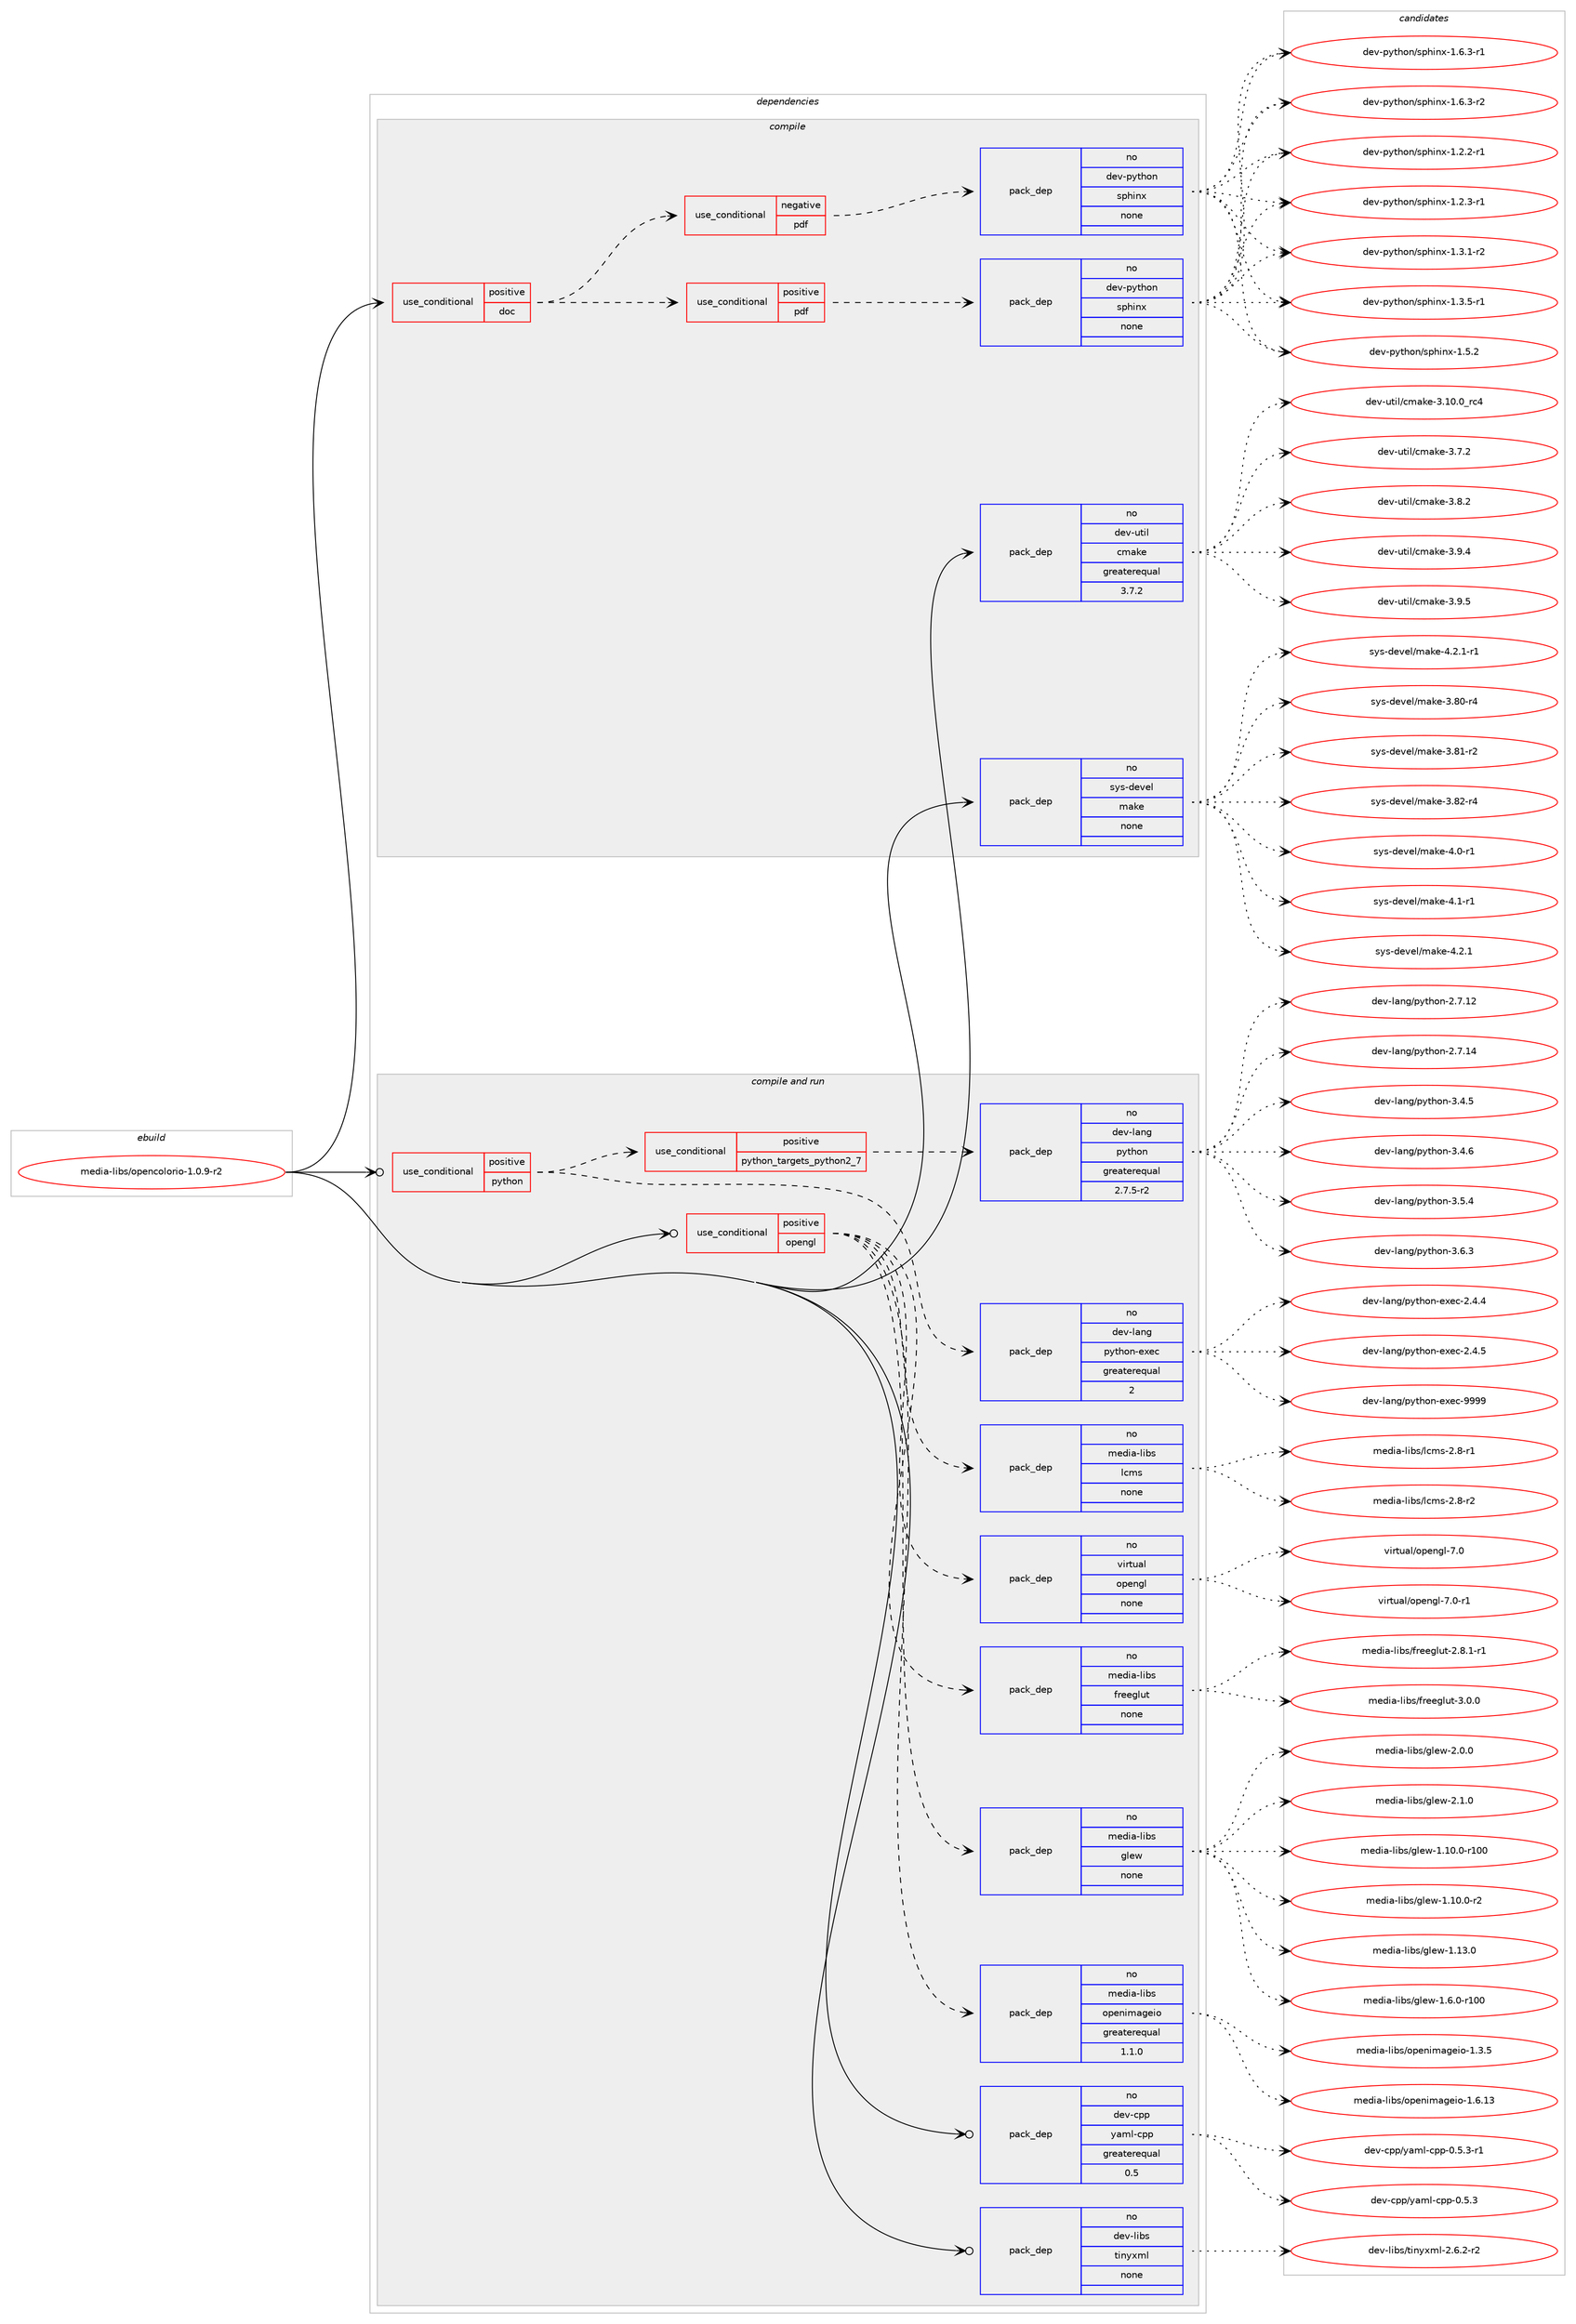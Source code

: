 digraph prolog {

# *************
# Graph options
# *************

newrank=true;
concentrate=true;
compound=true;
graph [rankdir=LR,fontname=Helvetica,fontsize=10,ranksep=1.5];#, ranksep=2.5, nodesep=0.2];
edge  [arrowhead=vee];
node  [fontname=Helvetica,fontsize=10];

# **********
# The ebuild
# **********

subgraph cluster_leftcol {
color=gray;
rank=same;
label=<<i>ebuild</i>>;
id [label="media-libs/opencolorio-1.0.9-r2", color=red, width=4, href="../media-libs/opencolorio-1.0.9-r2.svg"];
}

# ****************
# The dependencies
# ****************

subgraph cluster_midcol {
color=gray;
label=<<i>dependencies</i>>;
subgraph cluster_compile {
fillcolor="#eeeeee";
style=filled;
label=<<i>compile</i>>;
subgraph cond91016 {
dependency368727 [label=<<TABLE BORDER="0" CELLBORDER="1" CELLSPACING="0" CELLPADDING="4"><TR><TD ROWSPAN="3" CELLPADDING="10">use_conditional</TD></TR><TR><TD>positive</TD></TR><TR><TD>doc</TD></TR></TABLE>>, shape=none, color=red];
subgraph cond91017 {
dependency368728 [label=<<TABLE BORDER="0" CELLBORDER="1" CELLSPACING="0" CELLPADDING="4"><TR><TD ROWSPAN="3" CELLPADDING="10">use_conditional</TD></TR><TR><TD>positive</TD></TR><TR><TD>pdf</TD></TR></TABLE>>, shape=none, color=red];
subgraph pack271830 {
dependency368729 [label=<<TABLE BORDER="0" CELLBORDER="1" CELLSPACING="0" CELLPADDING="4" WIDTH="220"><TR><TD ROWSPAN="6" CELLPADDING="30">pack_dep</TD></TR><TR><TD WIDTH="110">no</TD></TR><TR><TD>dev-python</TD></TR><TR><TD>sphinx</TD></TR><TR><TD>none</TD></TR><TR><TD></TD></TR></TABLE>>, shape=none, color=blue];
}
dependency368728:e -> dependency368729:w [weight=20,style="dashed",arrowhead="vee"];
}
dependency368727:e -> dependency368728:w [weight=20,style="dashed",arrowhead="vee"];
subgraph cond91018 {
dependency368730 [label=<<TABLE BORDER="0" CELLBORDER="1" CELLSPACING="0" CELLPADDING="4"><TR><TD ROWSPAN="3" CELLPADDING="10">use_conditional</TD></TR><TR><TD>negative</TD></TR><TR><TD>pdf</TD></TR></TABLE>>, shape=none, color=red];
subgraph pack271831 {
dependency368731 [label=<<TABLE BORDER="0" CELLBORDER="1" CELLSPACING="0" CELLPADDING="4" WIDTH="220"><TR><TD ROWSPAN="6" CELLPADDING="30">pack_dep</TD></TR><TR><TD WIDTH="110">no</TD></TR><TR><TD>dev-python</TD></TR><TR><TD>sphinx</TD></TR><TR><TD>none</TD></TR><TR><TD></TD></TR></TABLE>>, shape=none, color=blue];
}
dependency368730:e -> dependency368731:w [weight=20,style="dashed",arrowhead="vee"];
}
dependency368727:e -> dependency368730:w [weight=20,style="dashed",arrowhead="vee"];
}
id:e -> dependency368727:w [weight=20,style="solid",arrowhead="vee"];
subgraph pack271832 {
dependency368732 [label=<<TABLE BORDER="0" CELLBORDER="1" CELLSPACING="0" CELLPADDING="4" WIDTH="220"><TR><TD ROWSPAN="6" CELLPADDING="30">pack_dep</TD></TR><TR><TD WIDTH="110">no</TD></TR><TR><TD>dev-util</TD></TR><TR><TD>cmake</TD></TR><TR><TD>greaterequal</TD></TR><TR><TD>3.7.2</TD></TR></TABLE>>, shape=none, color=blue];
}
id:e -> dependency368732:w [weight=20,style="solid",arrowhead="vee"];
subgraph pack271833 {
dependency368733 [label=<<TABLE BORDER="0" CELLBORDER="1" CELLSPACING="0" CELLPADDING="4" WIDTH="220"><TR><TD ROWSPAN="6" CELLPADDING="30">pack_dep</TD></TR><TR><TD WIDTH="110">no</TD></TR><TR><TD>sys-devel</TD></TR><TR><TD>make</TD></TR><TR><TD>none</TD></TR><TR><TD></TD></TR></TABLE>>, shape=none, color=blue];
}
id:e -> dependency368733:w [weight=20,style="solid",arrowhead="vee"];
}
subgraph cluster_compileandrun {
fillcolor="#eeeeee";
style=filled;
label=<<i>compile and run</i>>;
subgraph cond91019 {
dependency368734 [label=<<TABLE BORDER="0" CELLBORDER="1" CELLSPACING="0" CELLPADDING="4"><TR><TD ROWSPAN="3" CELLPADDING="10">use_conditional</TD></TR><TR><TD>positive</TD></TR><TR><TD>opengl</TD></TR></TABLE>>, shape=none, color=red];
subgraph pack271834 {
dependency368735 [label=<<TABLE BORDER="0" CELLBORDER="1" CELLSPACING="0" CELLPADDING="4" WIDTH="220"><TR><TD ROWSPAN="6" CELLPADDING="30">pack_dep</TD></TR><TR><TD WIDTH="110">no</TD></TR><TR><TD>media-libs</TD></TR><TR><TD>lcms</TD></TR><TR><TD>none</TD></TR><TR><TD></TD></TR></TABLE>>, shape=none, color=blue];
}
dependency368734:e -> dependency368735:w [weight=20,style="dashed",arrowhead="vee"];
subgraph pack271835 {
dependency368736 [label=<<TABLE BORDER="0" CELLBORDER="1" CELLSPACING="0" CELLPADDING="4" WIDTH="220"><TR><TD ROWSPAN="6" CELLPADDING="30">pack_dep</TD></TR><TR><TD WIDTH="110">no</TD></TR><TR><TD>media-libs</TD></TR><TR><TD>openimageio</TD></TR><TR><TD>greaterequal</TD></TR><TR><TD>1.1.0</TD></TR></TABLE>>, shape=none, color=blue];
}
dependency368734:e -> dependency368736:w [weight=20,style="dashed",arrowhead="vee"];
subgraph pack271836 {
dependency368737 [label=<<TABLE BORDER="0" CELLBORDER="1" CELLSPACING="0" CELLPADDING="4" WIDTH="220"><TR><TD ROWSPAN="6" CELLPADDING="30">pack_dep</TD></TR><TR><TD WIDTH="110">no</TD></TR><TR><TD>media-libs</TD></TR><TR><TD>glew</TD></TR><TR><TD>none</TD></TR><TR><TD></TD></TR></TABLE>>, shape=none, color=blue];
}
dependency368734:e -> dependency368737:w [weight=20,style="dashed",arrowhead="vee"];
subgraph pack271837 {
dependency368738 [label=<<TABLE BORDER="0" CELLBORDER="1" CELLSPACING="0" CELLPADDING="4" WIDTH="220"><TR><TD ROWSPAN="6" CELLPADDING="30">pack_dep</TD></TR><TR><TD WIDTH="110">no</TD></TR><TR><TD>media-libs</TD></TR><TR><TD>freeglut</TD></TR><TR><TD>none</TD></TR><TR><TD></TD></TR></TABLE>>, shape=none, color=blue];
}
dependency368734:e -> dependency368738:w [weight=20,style="dashed",arrowhead="vee"];
subgraph pack271838 {
dependency368739 [label=<<TABLE BORDER="0" CELLBORDER="1" CELLSPACING="0" CELLPADDING="4" WIDTH="220"><TR><TD ROWSPAN="6" CELLPADDING="30">pack_dep</TD></TR><TR><TD WIDTH="110">no</TD></TR><TR><TD>virtual</TD></TR><TR><TD>opengl</TD></TR><TR><TD>none</TD></TR><TR><TD></TD></TR></TABLE>>, shape=none, color=blue];
}
dependency368734:e -> dependency368739:w [weight=20,style="dashed",arrowhead="vee"];
}
id:e -> dependency368734:w [weight=20,style="solid",arrowhead="odotvee"];
subgraph cond91020 {
dependency368740 [label=<<TABLE BORDER="0" CELLBORDER="1" CELLSPACING="0" CELLPADDING="4"><TR><TD ROWSPAN="3" CELLPADDING="10">use_conditional</TD></TR><TR><TD>positive</TD></TR><TR><TD>python</TD></TR></TABLE>>, shape=none, color=red];
subgraph cond91021 {
dependency368741 [label=<<TABLE BORDER="0" CELLBORDER="1" CELLSPACING="0" CELLPADDING="4"><TR><TD ROWSPAN="3" CELLPADDING="10">use_conditional</TD></TR><TR><TD>positive</TD></TR><TR><TD>python_targets_python2_7</TD></TR></TABLE>>, shape=none, color=red];
subgraph pack271839 {
dependency368742 [label=<<TABLE BORDER="0" CELLBORDER="1" CELLSPACING="0" CELLPADDING="4" WIDTH="220"><TR><TD ROWSPAN="6" CELLPADDING="30">pack_dep</TD></TR><TR><TD WIDTH="110">no</TD></TR><TR><TD>dev-lang</TD></TR><TR><TD>python</TD></TR><TR><TD>greaterequal</TD></TR><TR><TD>2.7.5-r2</TD></TR></TABLE>>, shape=none, color=blue];
}
dependency368741:e -> dependency368742:w [weight=20,style="dashed",arrowhead="vee"];
}
dependency368740:e -> dependency368741:w [weight=20,style="dashed",arrowhead="vee"];
subgraph pack271840 {
dependency368743 [label=<<TABLE BORDER="0" CELLBORDER="1" CELLSPACING="0" CELLPADDING="4" WIDTH="220"><TR><TD ROWSPAN="6" CELLPADDING="30">pack_dep</TD></TR><TR><TD WIDTH="110">no</TD></TR><TR><TD>dev-lang</TD></TR><TR><TD>python-exec</TD></TR><TR><TD>greaterequal</TD></TR><TR><TD>2</TD></TR></TABLE>>, shape=none, color=blue];
}
dependency368740:e -> dependency368743:w [weight=20,style="dashed",arrowhead="vee"];
}
id:e -> dependency368740:w [weight=20,style="solid",arrowhead="odotvee"];
subgraph pack271841 {
dependency368744 [label=<<TABLE BORDER="0" CELLBORDER="1" CELLSPACING="0" CELLPADDING="4" WIDTH="220"><TR><TD ROWSPAN="6" CELLPADDING="30">pack_dep</TD></TR><TR><TD WIDTH="110">no</TD></TR><TR><TD>dev-cpp</TD></TR><TR><TD>yaml-cpp</TD></TR><TR><TD>greaterequal</TD></TR><TR><TD>0.5</TD></TR></TABLE>>, shape=none, color=blue];
}
id:e -> dependency368744:w [weight=20,style="solid",arrowhead="odotvee"];
subgraph pack271842 {
dependency368745 [label=<<TABLE BORDER="0" CELLBORDER="1" CELLSPACING="0" CELLPADDING="4" WIDTH="220"><TR><TD ROWSPAN="6" CELLPADDING="30">pack_dep</TD></TR><TR><TD WIDTH="110">no</TD></TR><TR><TD>dev-libs</TD></TR><TR><TD>tinyxml</TD></TR><TR><TD>none</TD></TR><TR><TD></TD></TR></TABLE>>, shape=none, color=blue];
}
id:e -> dependency368745:w [weight=20,style="solid",arrowhead="odotvee"];
}
subgraph cluster_run {
fillcolor="#eeeeee";
style=filled;
label=<<i>run</i>>;
}
}

# **************
# The candidates
# **************

subgraph cluster_choices {
rank=same;
color=gray;
label=<<i>candidates</i>>;

subgraph choice271830 {
color=black;
nodesep=1;
choice10010111845112121116104111110471151121041051101204549465046504511449 [label="dev-python/sphinx-1.2.2-r1", color=red, width=4,href="../dev-python/sphinx-1.2.2-r1.svg"];
choice10010111845112121116104111110471151121041051101204549465046514511449 [label="dev-python/sphinx-1.2.3-r1", color=red, width=4,href="../dev-python/sphinx-1.2.3-r1.svg"];
choice10010111845112121116104111110471151121041051101204549465146494511450 [label="dev-python/sphinx-1.3.1-r2", color=red, width=4,href="../dev-python/sphinx-1.3.1-r2.svg"];
choice10010111845112121116104111110471151121041051101204549465146534511449 [label="dev-python/sphinx-1.3.5-r1", color=red, width=4,href="../dev-python/sphinx-1.3.5-r1.svg"];
choice1001011184511212111610411111047115112104105110120454946534650 [label="dev-python/sphinx-1.5.2", color=red, width=4,href="../dev-python/sphinx-1.5.2.svg"];
choice10010111845112121116104111110471151121041051101204549465446514511449 [label="dev-python/sphinx-1.6.3-r1", color=red, width=4,href="../dev-python/sphinx-1.6.3-r1.svg"];
choice10010111845112121116104111110471151121041051101204549465446514511450 [label="dev-python/sphinx-1.6.3-r2", color=red, width=4,href="../dev-python/sphinx-1.6.3-r2.svg"];
dependency368729:e -> choice10010111845112121116104111110471151121041051101204549465046504511449:w [style=dotted,weight="100"];
dependency368729:e -> choice10010111845112121116104111110471151121041051101204549465046514511449:w [style=dotted,weight="100"];
dependency368729:e -> choice10010111845112121116104111110471151121041051101204549465146494511450:w [style=dotted,weight="100"];
dependency368729:e -> choice10010111845112121116104111110471151121041051101204549465146534511449:w [style=dotted,weight="100"];
dependency368729:e -> choice1001011184511212111610411111047115112104105110120454946534650:w [style=dotted,weight="100"];
dependency368729:e -> choice10010111845112121116104111110471151121041051101204549465446514511449:w [style=dotted,weight="100"];
dependency368729:e -> choice10010111845112121116104111110471151121041051101204549465446514511450:w [style=dotted,weight="100"];
}
subgraph choice271831 {
color=black;
nodesep=1;
choice10010111845112121116104111110471151121041051101204549465046504511449 [label="dev-python/sphinx-1.2.2-r1", color=red, width=4,href="../dev-python/sphinx-1.2.2-r1.svg"];
choice10010111845112121116104111110471151121041051101204549465046514511449 [label="dev-python/sphinx-1.2.3-r1", color=red, width=4,href="../dev-python/sphinx-1.2.3-r1.svg"];
choice10010111845112121116104111110471151121041051101204549465146494511450 [label="dev-python/sphinx-1.3.1-r2", color=red, width=4,href="../dev-python/sphinx-1.3.1-r2.svg"];
choice10010111845112121116104111110471151121041051101204549465146534511449 [label="dev-python/sphinx-1.3.5-r1", color=red, width=4,href="../dev-python/sphinx-1.3.5-r1.svg"];
choice1001011184511212111610411111047115112104105110120454946534650 [label="dev-python/sphinx-1.5.2", color=red, width=4,href="../dev-python/sphinx-1.5.2.svg"];
choice10010111845112121116104111110471151121041051101204549465446514511449 [label="dev-python/sphinx-1.6.3-r1", color=red, width=4,href="../dev-python/sphinx-1.6.3-r1.svg"];
choice10010111845112121116104111110471151121041051101204549465446514511450 [label="dev-python/sphinx-1.6.3-r2", color=red, width=4,href="../dev-python/sphinx-1.6.3-r2.svg"];
dependency368731:e -> choice10010111845112121116104111110471151121041051101204549465046504511449:w [style=dotted,weight="100"];
dependency368731:e -> choice10010111845112121116104111110471151121041051101204549465046514511449:w [style=dotted,weight="100"];
dependency368731:e -> choice10010111845112121116104111110471151121041051101204549465146494511450:w [style=dotted,weight="100"];
dependency368731:e -> choice10010111845112121116104111110471151121041051101204549465146534511449:w [style=dotted,weight="100"];
dependency368731:e -> choice1001011184511212111610411111047115112104105110120454946534650:w [style=dotted,weight="100"];
dependency368731:e -> choice10010111845112121116104111110471151121041051101204549465446514511449:w [style=dotted,weight="100"];
dependency368731:e -> choice10010111845112121116104111110471151121041051101204549465446514511450:w [style=dotted,weight="100"];
}
subgraph choice271832 {
color=black;
nodesep=1;
choice1001011184511711610510847991099710710145514649484648951149952 [label="dev-util/cmake-3.10.0_rc4", color=red, width=4,href="../dev-util/cmake-3.10.0_rc4.svg"];
choice10010111845117116105108479910997107101455146554650 [label="dev-util/cmake-3.7.2", color=red, width=4,href="../dev-util/cmake-3.7.2.svg"];
choice10010111845117116105108479910997107101455146564650 [label="dev-util/cmake-3.8.2", color=red, width=4,href="../dev-util/cmake-3.8.2.svg"];
choice10010111845117116105108479910997107101455146574652 [label="dev-util/cmake-3.9.4", color=red, width=4,href="../dev-util/cmake-3.9.4.svg"];
choice10010111845117116105108479910997107101455146574653 [label="dev-util/cmake-3.9.5", color=red, width=4,href="../dev-util/cmake-3.9.5.svg"];
dependency368732:e -> choice1001011184511711610510847991099710710145514649484648951149952:w [style=dotted,weight="100"];
dependency368732:e -> choice10010111845117116105108479910997107101455146554650:w [style=dotted,weight="100"];
dependency368732:e -> choice10010111845117116105108479910997107101455146564650:w [style=dotted,weight="100"];
dependency368732:e -> choice10010111845117116105108479910997107101455146574652:w [style=dotted,weight="100"];
dependency368732:e -> choice10010111845117116105108479910997107101455146574653:w [style=dotted,weight="100"];
}
subgraph choice271833 {
color=black;
nodesep=1;
choice11512111545100101118101108471099710710145514656484511452 [label="sys-devel/make-3.80-r4", color=red, width=4,href="../sys-devel/make-3.80-r4.svg"];
choice11512111545100101118101108471099710710145514656494511450 [label="sys-devel/make-3.81-r2", color=red, width=4,href="../sys-devel/make-3.81-r2.svg"];
choice11512111545100101118101108471099710710145514656504511452 [label="sys-devel/make-3.82-r4", color=red, width=4,href="../sys-devel/make-3.82-r4.svg"];
choice115121115451001011181011084710997107101455246484511449 [label="sys-devel/make-4.0-r1", color=red, width=4,href="../sys-devel/make-4.0-r1.svg"];
choice115121115451001011181011084710997107101455246494511449 [label="sys-devel/make-4.1-r1", color=red, width=4,href="../sys-devel/make-4.1-r1.svg"];
choice115121115451001011181011084710997107101455246504649 [label="sys-devel/make-4.2.1", color=red, width=4,href="../sys-devel/make-4.2.1.svg"];
choice1151211154510010111810110847109971071014552465046494511449 [label="sys-devel/make-4.2.1-r1", color=red, width=4,href="../sys-devel/make-4.2.1-r1.svg"];
dependency368733:e -> choice11512111545100101118101108471099710710145514656484511452:w [style=dotted,weight="100"];
dependency368733:e -> choice11512111545100101118101108471099710710145514656494511450:w [style=dotted,weight="100"];
dependency368733:e -> choice11512111545100101118101108471099710710145514656504511452:w [style=dotted,weight="100"];
dependency368733:e -> choice115121115451001011181011084710997107101455246484511449:w [style=dotted,weight="100"];
dependency368733:e -> choice115121115451001011181011084710997107101455246494511449:w [style=dotted,weight="100"];
dependency368733:e -> choice115121115451001011181011084710997107101455246504649:w [style=dotted,weight="100"];
dependency368733:e -> choice1151211154510010111810110847109971071014552465046494511449:w [style=dotted,weight="100"];
}
subgraph choice271834 {
color=black;
nodesep=1;
choice1091011001059745108105981154710899109115455046564511449 [label="media-libs/lcms-2.8-r1", color=red, width=4,href="../media-libs/lcms-2.8-r1.svg"];
choice1091011001059745108105981154710899109115455046564511450 [label="media-libs/lcms-2.8-r2", color=red, width=4,href="../media-libs/lcms-2.8-r2.svg"];
dependency368735:e -> choice1091011001059745108105981154710899109115455046564511449:w [style=dotted,weight="100"];
dependency368735:e -> choice1091011001059745108105981154710899109115455046564511450:w [style=dotted,weight="100"];
}
subgraph choice271835 {
color=black;
nodesep=1;
choice1091011001059745108105981154711111210111010510997103101105111454946514653 [label="media-libs/openimageio-1.3.5", color=red, width=4,href="../media-libs/openimageio-1.3.5.svg"];
choice109101100105974510810598115471111121011101051099710310110511145494654464951 [label="media-libs/openimageio-1.6.13", color=red, width=4,href="../media-libs/openimageio-1.6.13.svg"];
dependency368736:e -> choice1091011001059745108105981154711111210111010510997103101105111454946514653:w [style=dotted,weight="100"];
dependency368736:e -> choice109101100105974510810598115471111121011101051099710310110511145494654464951:w [style=dotted,weight="100"];
}
subgraph choice271836 {
color=black;
nodesep=1;
choice109101100105974510810598115471031081011194549464948464845114494848 [label="media-libs/glew-1.10.0-r100", color=red, width=4,href="../media-libs/glew-1.10.0-r100.svg"];
choice10910110010597451081059811547103108101119454946494846484511450 [label="media-libs/glew-1.10.0-r2", color=red, width=4,href="../media-libs/glew-1.10.0-r2.svg"];
choice1091011001059745108105981154710310810111945494649514648 [label="media-libs/glew-1.13.0", color=red, width=4,href="../media-libs/glew-1.13.0.svg"];
choice1091011001059745108105981154710310810111945494654464845114494848 [label="media-libs/glew-1.6.0-r100", color=red, width=4,href="../media-libs/glew-1.6.0-r100.svg"];
choice10910110010597451081059811547103108101119455046484648 [label="media-libs/glew-2.0.0", color=red, width=4,href="../media-libs/glew-2.0.0.svg"];
choice10910110010597451081059811547103108101119455046494648 [label="media-libs/glew-2.1.0", color=red, width=4,href="../media-libs/glew-2.1.0.svg"];
dependency368737:e -> choice109101100105974510810598115471031081011194549464948464845114494848:w [style=dotted,weight="100"];
dependency368737:e -> choice10910110010597451081059811547103108101119454946494846484511450:w [style=dotted,weight="100"];
dependency368737:e -> choice1091011001059745108105981154710310810111945494649514648:w [style=dotted,weight="100"];
dependency368737:e -> choice1091011001059745108105981154710310810111945494654464845114494848:w [style=dotted,weight="100"];
dependency368737:e -> choice10910110010597451081059811547103108101119455046484648:w [style=dotted,weight="100"];
dependency368737:e -> choice10910110010597451081059811547103108101119455046494648:w [style=dotted,weight="100"];
}
subgraph choice271837 {
color=black;
nodesep=1;
choice109101100105974510810598115471021141011011031081171164550465646494511449 [label="media-libs/freeglut-2.8.1-r1", color=red, width=4,href="../media-libs/freeglut-2.8.1-r1.svg"];
choice10910110010597451081059811547102114101101103108117116455146484648 [label="media-libs/freeglut-3.0.0", color=red, width=4,href="../media-libs/freeglut-3.0.0.svg"];
dependency368738:e -> choice109101100105974510810598115471021141011011031081171164550465646494511449:w [style=dotted,weight="100"];
dependency368738:e -> choice10910110010597451081059811547102114101101103108117116455146484648:w [style=dotted,weight="100"];
}
subgraph choice271838 {
color=black;
nodesep=1;
choice118105114116117971084711111210111010310845554648 [label="virtual/opengl-7.0", color=red, width=4,href="../virtual/opengl-7.0.svg"];
choice1181051141161179710847111112101110103108455546484511449 [label="virtual/opengl-7.0-r1", color=red, width=4,href="../virtual/opengl-7.0-r1.svg"];
dependency368739:e -> choice118105114116117971084711111210111010310845554648:w [style=dotted,weight="100"];
dependency368739:e -> choice1181051141161179710847111112101110103108455546484511449:w [style=dotted,weight="100"];
}
subgraph choice271839 {
color=black;
nodesep=1;
choice10010111845108971101034711212111610411111045504655464950 [label="dev-lang/python-2.7.12", color=red, width=4,href="../dev-lang/python-2.7.12.svg"];
choice10010111845108971101034711212111610411111045504655464952 [label="dev-lang/python-2.7.14", color=red, width=4,href="../dev-lang/python-2.7.14.svg"];
choice100101118451089711010347112121116104111110455146524653 [label="dev-lang/python-3.4.5", color=red, width=4,href="../dev-lang/python-3.4.5.svg"];
choice100101118451089711010347112121116104111110455146524654 [label="dev-lang/python-3.4.6", color=red, width=4,href="../dev-lang/python-3.4.6.svg"];
choice100101118451089711010347112121116104111110455146534652 [label="dev-lang/python-3.5.4", color=red, width=4,href="../dev-lang/python-3.5.4.svg"];
choice100101118451089711010347112121116104111110455146544651 [label="dev-lang/python-3.6.3", color=red, width=4,href="../dev-lang/python-3.6.3.svg"];
dependency368742:e -> choice10010111845108971101034711212111610411111045504655464950:w [style=dotted,weight="100"];
dependency368742:e -> choice10010111845108971101034711212111610411111045504655464952:w [style=dotted,weight="100"];
dependency368742:e -> choice100101118451089711010347112121116104111110455146524653:w [style=dotted,weight="100"];
dependency368742:e -> choice100101118451089711010347112121116104111110455146524654:w [style=dotted,weight="100"];
dependency368742:e -> choice100101118451089711010347112121116104111110455146534652:w [style=dotted,weight="100"];
dependency368742:e -> choice100101118451089711010347112121116104111110455146544651:w [style=dotted,weight="100"];
}
subgraph choice271840 {
color=black;
nodesep=1;
choice1001011184510897110103471121211161041111104510112010199455046524652 [label="dev-lang/python-exec-2.4.4", color=red, width=4,href="../dev-lang/python-exec-2.4.4.svg"];
choice1001011184510897110103471121211161041111104510112010199455046524653 [label="dev-lang/python-exec-2.4.5", color=red, width=4,href="../dev-lang/python-exec-2.4.5.svg"];
choice10010111845108971101034711212111610411111045101120101994557575757 [label="dev-lang/python-exec-9999", color=red, width=4,href="../dev-lang/python-exec-9999.svg"];
dependency368743:e -> choice1001011184510897110103471121211161041111104510112010199455046524652:w [style=dotted,weight="100"];
dependency368743:e -> choice1001011184510897110103471121211161041111104510112010199455046524653:w [style=dotted,weight="100"];
dependency368743:e -> choice10010111845108971101034711212111610411111045101120101994557575757:w [style=dotted,weight="100"];
}
subgraph choice271841 {
color=black;
nodesep=1;
choice100101118459911211247121971091084599112112454846534651 [label="dev-cpp/yaml-cpp-0.5.3", color=red, width=4,href="../dev-cpp/yaml-cpp-0.5.3.svg"];
choice1001011184599112112471219710910845991121124548465346514511449 [label="dev-cpp/yaml-cpp-0.5.3-r1", color=red, width=4,href="../dev-cpp/yaml-cpp-0.5.3-r1.svg"];
dependency368744:e -> choice100101118459911211247121971091084599112112454846534651:w [style=dotted,weight="100"];
dependency368744:e -> choice1001011184599112112471219710910845991121124548465346514511449:w [style=dotted,weight="100"];
}
subgraph choice271842 {
color=black;
nodesep=1;
choice1001011184510810598115471161051101211201091084550465446504511450 [label="dev-libs/tinyxml-2.6.2-r2", color=red, width=4,href="../dev-libs/tinyxml-2.6.2-r2.svg"];
dependency368745:e -> choice1001011184510810598115471161051101211201091084550465446504511450:w [style=dotted,weight="100"];
}
}

}
